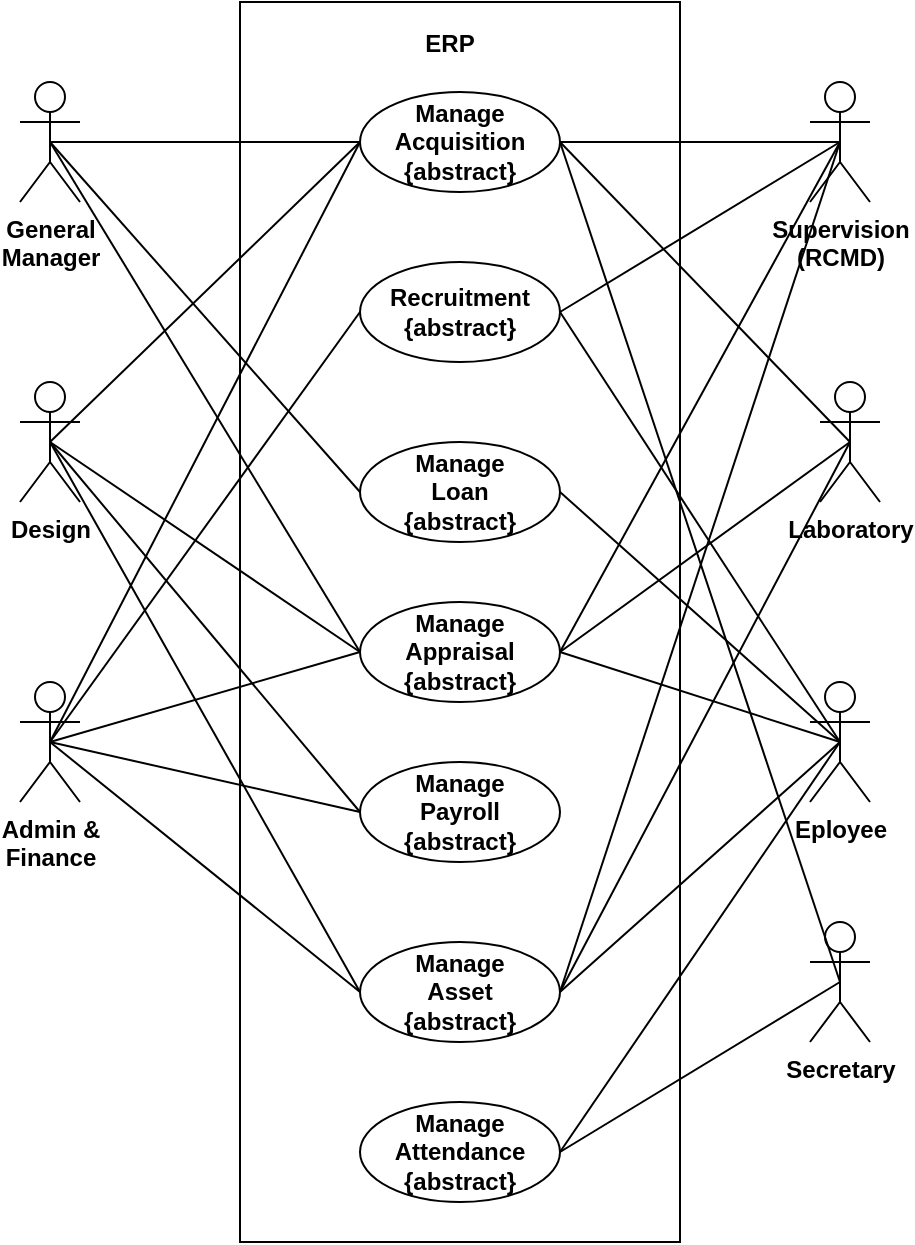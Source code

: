 <mxfile version="18.0.6" type="device"><diagram id="h_L4HqCJKk6Ls7-4gaOm" name="Page-1"><mxGraphModel dx="1422" dy="5264" grid="1" gridSize="10" guides="1" tooltips="1" connect="1" arrows="1" fold="1" page="1" pageScale="1" pageWidth="850" pageHeight="1100" math="0" shadow="0"><root><mxCell id="0"/><mxCell id="1" parent="0"/><mxCell id="c40noUVdhxM0cP05S7zr-11" value="" style="rounded=0;whiteSpace=wrap;html=1;" parent="1" vertex="1"><mxGeometry x="320" y="-4150" width="220" height="620" as="geometry"/></mxCell><mxCell id="c40noUVdhxM0cP05S7zr-12" value="ERP" style="text;html=1;strokeColor=none;fillColor=none;align=center;verticalAlign=middle;whiteSpace=wrap;rounded=0;fontStyle=1" parent="1" vertex="1"><mxGeometry x="350" y="-4140" width="150" height="21" as="geometry"/></mxCell><mxCell id="c40noUVdhxM0cP05S7zr-13" style="edgeStyle=none;orthogonalLoop=1;jettySize=auto;html=1;exitX=0.5;exitY=0.5;exitDx=0;exitDy=0;exitPerimeter=0;entryX=0;entryY=0.5;entryDx=0;entryDy=0;endArrow=none;" parent="1" source="c40noUVdhxM0cP05S7zr-14" target="c40noUVdhxM0cP05S7zr-19" edge="1"><mxGeometry relative="1" as="geometry"/></mxCell><mxCell id="c40noUVdhxM0cP05S7zr-14" value="General&lt;br&gt;Manager" style="shape=umlActor;verticalLabelPosition=bottom;labelBackgroundColor=#ffffff;verticalAlign=top;html=1;outlineConnect=0;fontStyle=1" parent="1" vertex="1"><mxGeometry x="210" y="-4110" width="30" height="60" as="geometry"/></mxCell><mxCell id="c40noUVdhxM0cP05S7zr-19" value="Manage Acquisition&lt;br&gt;{abstract}" style="ellipse;whiteSpace=wrap;html=1;fontStyle=1;labelBackgroundColor=none;labelBorderColor=none;" parent="1" vertex="1"><mxGeometry x="380" y="-4105" width="100" height="50" as="geometry"/></mxCell><mxCell id="c40noUVdhxM0cP05S7zr-22" value="Supervision&lt;br&gt;(RCMD)" style="shape=umlActor;verticalLabelPosition=bottom;labelBackgroundColor=#ffffff;verticalAlign=top;html=1;outlineConnect=0;fontStyle=1" parent="1" vertex="1"><mxGeometry x="605" y="-4110" width="30" height="60" as="geometry"/></mxCell><mxCell id="c40noUVdhxM0cP05S7zr-24" value="Design&lt;br&gt;" style="shape=umlActor;verticalLabelPosition=bottom;labelBackgroundColor=#ffffff;verticalAlign=top;html=1;outlineConnect=0;fontStyle=1" parent="1" vertex="1"><mxGeometry x="210" y="-3960" width="30" height="60" as="geometry"/></mxCell><mxCell id="c40noUVdhxM0cP05S7zr-28" value="Laboratory" style="shape=umlActor;verticalLabelPosition=bottom;labelBackgroundColor=#ffffff;verticalAlign=top;html=1;outlineConnect=0;fontStyle=1" parent="1" vertex="1"><mxGeometry x="610" y="-3960" width="30" height="60" as="geometry"/></mxCell><mxCell id="c40noUVdhxM0cP05S7zr-29" style="edgeStyle=none;orthogonalLoop=1;jettySize=auto;html=1;exitX=0.5;exitY=0.5;exitDx=0;exitDy=0;exitPerimeter=0;endArrow=none;entryX=0;entryY=0.5;entryDx=0;entryDy=0;" parent="1" source="c40noUVdhxM0cP05S7zr-24" target="c40noUVdhxM0cP05S7zr-19" edge="1"><mxGeometry relative="1" as="geometry"><mxPoint x="225" y="-3929" as="sourcePoint"/><mxPoint x="370" y="-4069" as="targetPoint"/></mxGeometry></mxCell><mxCell id="c40noUVdhxM0cP05S7zr-30" style="edgeStyle=none;orthogonalLoop=1;jettySize=auto;html=1;exitX=0.5;exitY=0.5;exitDx=0;exitDy=0;exitPerimeter=0;endArrow=none;entryX=1;entryY=0.5;entryDx=0;entryDy=0;" parent="1" source="c40noUVdhxM0cP05S7zr-28" target="c40noUVdhxM0cP05S7zr-19" edge="1"><mxGeometry relative="1" as="geometry"><mxPoint x="225" y="-3799" as="sourcePoint"/><mxPoint x="380" y="-4064" as="targetPoint"/></mxGeometry></mxCell><mxCell id="c40noUVdhxM0cP05S7zr-32" value="Admin &amp;amp;&lt;br&gt;Finance" style="shape=umlActor;verticalLabelPosition=bottom;labelBackgroundColor=#ffffff;verticalAlign=top;html=1;outlineConnect=0;fontStyle=1" parent="1" vertex="1"><mxGeometry x="210" y="-3810" width="30" height="60" as="geometry"/></mxCell><mxCell id="c40noUVdhxM0cP05S7zr-33" style="edgeStyle=none;orthogonalLoop=1;jettySize=auto;html=1;exitX=0.5;exitY=0.5;exitDx=0;exitDy=0;exitPerimeter=0;endArrow=none;entryX=0;entryY=0.5;entryDx=0;entryDy=0;" parent="1" source="c40noUVdhxM0cP05S7zr-32" target="c40noUVdhxM0cP05S7zr-19" edge="1"><mxGeometry relative="1" as="geometry"><mxPoint x="225" y="-3679" as="sourcePoint"/><mxPoint x="380" y="-4064" as="targetPoint"/><Array as="points"/></mxGeometry></mxCell><mxCell id="c40noUVdhxM0cP05S7zr-39" style="edgeStyle=none;orthogonalLoop=1;jettySize=auto;html=1;exitX=0.5;exitY=0.5;exitDx=0;exitDy=0;exitPerimeter=0;endArrow=none;entryX=1;entryY=0.5;entryDx=0;entryDy=0;" parent="1" source="c40noUVdhxM0cP05S7zr-22" target="c40noUVdhxM0cP05S7zr-19" edge="1"><mxGeometry relative="1" as="geometry"><mxPoint x="235" y="-3920" as="sourcePoint"/><mxPoint x="390" y="-4070" as="targetPoint"/></mxGeometry></mxCell><mxCell id="c40noUVdhxM0cP05S7zr-40" value="Recruitment&lt;br&gt;{abstract}" style="ellipse;whiteSpace=wrap;html=1;fontStyle=1;labelBackgroundColor=none;labelBorderColor=none;" parent="1" vertex="1"><mxGeometry x="380" y="-4020" width="100" height="50" as="geometry"/></mxCell><mxCell id="c40noUVdhxM0cP05S7zr-41" style="edgeStyle=none;orthogonalLoop=1;jettySize=auto;html=1;exitX=0.5;exitY=0.5;exitDx=0;exitDy=0;exitPerimeter=0;endArrow=none;entryX=0;entryY=0.5;entryDx=0;entryDy=0;" parent="1" source="c40noUVdhxM0cP05S7zr-32" target="c40noUVdhxM0cP05S7zr-40" edge="1"><mxGeometry relative="1" as="geometry"><mxPoint x="235" y="-3770" as="sourcePoint"/><mxPoint x="390" y="-4070" as="targetPoint"/><Array as="points"/></mxGeometry></mxCell><mxCell id="c40noUVdhxM0cP05S7zr-42" value="Eployee" style="shape=umlActor;verticalLabelPosition=bottom;labelBackgroundColor=#ffffff;verticalAlign=top;html=1;outlineConnect=0;fontStyle=1" parent="1" vertex="1"><mxGeometry x="605" y="-3810" width="30" height="60" as="geometry"/></mxCell><mxCell id="c40noUVdhxM0cP05S7zr-43" style="edgeStyle=none;orthogonalLoop=1;jettySize=auto;html=1;exitX=0.5;exitY=0.5;exitDx=0;exitDy=0;exitPerimeter=0;endArrow=none;entryX=1;entryY=0.5;entryDx=0;entryDy=0;" parent="1" source="c40noUVdhxM0cP05S7zr-42" target="c40noUVdhxM0cP05S7zr-40" edge="1"><mxGeometry relative="1" as="geometry"><mxPoint x="235" y="-3770" as="sourcePoint"/><mxPoint x="390" y="-3985" as="targetPoint"/><Array as="points"/></mxGeometry></mxCell><mxCell id="c40noUVdhxM0cP05S7zr-44" style="edgeStyle=none;orthogonalLoop=1;jettySize=auto;html=1;exitX=0.5;exitY=0.5;exitDx=0;exitDy=0;exitPerimeter=0;endArrow=none;entryX=1;entryY=0.5;entryDx=0;entryDy=0;" parent="1" source="c40noUVdhxM0cP05S7zr-22" target="c40noUVdhxM0cP05S7zr-40" edge="1"><mxGeometry relative="1" as="geometry"><mxPoint x="630" y="-3770" as="sourcePoint"/><mxPoint x="490" y="-3985" as="targetPoint"/><Array as="points"/></mxGeometry></mxCell><mxCell id="vxfHN0t_cT2JQY1886go-1" value="Manage&lt;br&gt;Loan&lt;br&gt;{abstract}" style="ellipse;whiteSpace=wrap;html=1;fontStyle=1;labelBackgroundColor=none;labelBorderColor=none;" vertex="1" parent="1"><mxGeometry x="380" y="-3930" width="100" height="50" as="geometry"/></mxCell><mxCell id="vxfHN0t_cT2JQY1886go-2" style="edgeStyle=none;orthogonalLoop=1;jettySize=auto;html=1;exitX=0.5;exitY=0.5;exitDx=0;exitDy=0;exitPerimeter=0;endArrow=none;entryX=1;entryY=0.5;entryDx=0;entryDy=0;" edge="1" parent="1" source="c40noUVdhxM0cP05S7zr-42" target="vxfHN0t_cT2JQY1886go-1"><mxGeometry relative="1" as="geometry"><mxPoint x="630" y="-3770" as="sourcePoint"/><mxPoint x="490" y="-3985" as="targetPoint"/><Array as="points"/></mxGeometry></mxCell><mxCell id="vxfHN0t_cT2JQY1886go-3" style="edgeStyle=none;orthogonalLoop=1;jettySize=auto;html=1;exitX=0.5;exitY=0.5;exitDx=0;exitDy=0;exitPerimeter=0;entryX=0;entryY=0.5;entryDx=0;entryDy=0;endArrow=none;" edge="1" parent="1" source="c40noUVdhxM0cP05S7zr-14" target="vxfHN0t_cT2JQY1886go-1"><mxGeometry relative="1" as="geometry"><mxPoint x="235" y="-4070" as="sourcePoint"/><mxPoint x="390" y="-4070" as="targetPoint"/></mxGeometry></mxCell><mxCell id="vxfHN0t_cT2JQY1886go-4" value="Manage&lt;br&gt;Payroll&lt;br&gt;{abstract}" style="ellipse;whiteSpace=wrap;html=1;fontStyle=1;labelBackgroundColor=none;labelBorderColor=none;" vertex="1" parent="1"><mxGeometry x="380" y="-3770" width="100" height="50" as="geometry"/></mxCell><mxCell id="vxfHN0t_cT2JQY1886go-5" style="edgeStyle=none;orthogonalLoop=1;jettySize=auto;html=1;exitX=0.5;exitY=0.5;exitDx=0;exitDy=0;exitPerimeter=0;endArrow=none;entryX=0;entryY=0.5;entryDx=0;entryDy=0;" edge="1" parent="1" source="c40noUVdhxM0cP05S7zr-32" target="vxfHN0t_cT2JQY1886go-4"><mxGeometry relative="1" as="geometry"><mxPoint x="235" y="-3770" as="sourcePoint"/><mxPoint x="390" y="-3985" as="targetPoint"/><Array as="points"/></mxGeometry></mxCell><mxCell id="vxfHN0t_cT2JQY1886go-6" style="edgeStyle=none;orthogonalLoop=1;jettySize=auto;html=1;exitX=0.5;exitY=0.5;exitDx=0;exitDy=0;exitPerimeter=0;entryX=0;entryY=0.5;entryDx=0;entryDy=0;endArrow=none;" edge="1" parent="1" source="c40noUVdhxM0cP05S7zr-24" target="vxfHN0t_cT2JQY1886go-4"><mxGeometry relative="1" as="geometry"><mxPoint x="235" y="-4070" as="sourcePoint"/><mxPoint x="390" y="-3895" as="targetPoint"/></mxGeometry></mxCell><mxCell id="vxfHN0t_cT2JQY1886go-7" value="Manage&lt;br&gt;Asset&lt;br&gt;{abstract}" style="ellipse;whiteSpace=wrap;html=1;fontStyle=1;labelBackgroundColor=none;labelBorderColor=none;" vertex="1" parent="1"><mxGeometry x="380" y="-3680" width="100" height="50" as="geometry"/></mxCell><mxCell id="vxfHN0t_cT2JQY1886go-10" style="edgeStyle=none;orthogonalLoop=1;jettySize=auto;html=1;exitX=0.5;exitY=0.5;exitDx=0;exitDy=0;exitPerimeter=0;entryX=0;entryY=0.5;entryDx=0;entryDy=0;endArrow=none;" edge="1" parent="1" source="c40noUVdhxM0cP05S7zr-24" target="vxfHN0t_cT2JQY1886go-7"><mxGeometry relative="1" as="geometry"><mxPoint x="235" y="-3920" as="sourcePoint"/><mxPoint x="390" y="-3805" as="targetPoint"/></mxGeometry></mxCell><mxCell id="vxfHN0t_cT2JQY1886go-11" style="edgeStyle=none;orthogonalLoop=1;jettySize=auto;html=1;exitX=0.5;exitY=0.5;exitDx=0;exitDy=0;exitPerimeter=0;endArrow=none;entryX=0;entryY=0.5;entryDx=0;entryDy=0;" edge="1" parent="1" source="c40noUVdhxM0cP05S7zr-32" target="vxfHN0t_cT2JQY1886go-7"><mxGeometry relative="1" as="geometry"><mxPoint x="235" y="-3920" as="sourcePoint"/><mxPoint x="270" y="-3620" as="targetPoint"/></mxGeometry></mxCell><mxCell id="vxfHN0t_cT2JQY1886go-12" style="edgeStyle=none;orthogonalLoop=1;jettySize=auto;html=1;endArrow=none;entryX=1;entryY=0.5;entryDx=0;entryDy=0;exitX=0.5;exitY=0.5;exitDx=0;exitDy=0;exitPerimeter=0;" edge="1" parent="1" source="c40noUVdhxM0cP05S7zr-22" target="vxfHN0t_cT2JQY1886go-7"><mxGeometry relative="1" as="geometry"><mxPoint x="660" y="-4080" as="sourcePoint"/><mxPoint x="490" y="-3985" as="targetPoint"/><Array as="points"/></mxGeometry></mxCell><mxCell id="vxfHN0t_cT2JQY1886go-13" style="edgeStyle=none;orthogonalLoop=1;jettySize=auto;html=1;endArrow=none;entryX=1;entryY=0.5;entryDx=0;entryDy=0;exitX=0.5;exitY=0.5;exitDx=0;exitDy=0;exitPerimeter=0;" edge="1" parent="1" source="c40noUVdhxM0cP05S7zr-28" target="vxfHN0t_cT2JQY1886go-7"><mxGeometry relative="1" as="geometry"><mxPoint x="630" y="-4070" as="sourcePoint"/><mxPoint x="490" y="-3715" as="targetPoint"/><Array as="points"/></mxGeometry></mxCell><mxCell id="vxfHN0t_cT2JQY1886go-14" style="edgeStyle=none;orthogonalLoop=1;jettySize=auto;html=1;endArrow=none;entryX=1;entryY=0.5;entryDx=0;entryDy=0;exitX=0.5;exitY=0.5;exitDx=0;exitDy=0;exitPerimeter=0;" edge="1" parent="1" source="c40noUVdhxM0cP05S7zr-42" target="vxfHN0t_cT2JQY1886go-7"><mxGeometry relative="1" as="geometry"><mxPoint x="635" y="-3920" as="sourcePoint"/><mxPoint x="490" y="-3715" as="targetPoint"/><Array as="points"/></mxGeometry></mxCell><mxCell id="vxfHN0t_cT2JQY1886go-15" value="Manage&lt;br&gt;Attendance&lt;br&gt;{abstract}" style="ellipse;whiteSpace=wrap;html=1;fontStyle=1;labelBackgroundColor=none;labelBorderColor=none;" vertex="1" parent="1"><mxGeometry x="380" y="-3600" width="100" height="50" as="geometry"/></mxCell><mxCell id="vxfHN0t_cT2JQY1886go-16" value="Secretary" style="shape=umlActor;verticalLabelPosition=bottom;labelBackgroundColor=#ffffff;verticalAlign=top;html=1;outlineConnect=0;fontStyle=1" vertex="1" parent="1"><mxGeometry x="605" y="-3690" width="30" height="60" as="geometry"/></mxCell><mxCell id="vxfHN0t_cT2JQY1886go-17" value="Manage&lt;br&gt;Appraisal&lt;br&gt;{abstract}" style="ellipse;whiteSpace=wrap;html=1;fontStyle=1;labelBackgroundColor=none;labelBorderColor=none;" vertex="1" parent="1"><mxGeometry x="380" y="-3850" width="100" height="50" as="geometry"/></mxCell><mxCell id="vxfHN0t_cT2JQY1886go-18" style="edgeStyle=none;orthogonalLoop=1;jettySize=auto;html=1;endArrow=none;entryX=1;entryY=0.5;entryDx=0;entryDy=0;exitX=0.5;exitY=0.5;exitDx=0;exitDy=0;exitPerimeter=0;" edge="1" parent="1" source="c40noUVdhxM0cP05S7zr-42" target="vxfHN0t_cT2JQY1886go-15"><mxGeometry relative="1" as="geometry"><mxPoint x="630" y="-3770" as="sourcePoint"/><mxPoint x="490" y="-3715" as="targetPoint"/><Array as="points"/></mxGeometry></mxCell><mxCell id="vxfHN0t_cT2JQY1886go-19" style="edgeStyle=none;orthogonalLoop=1;jettySize=auto;html=1;endArrow=none;entryX=1;entryY=0.5;entryDx=0;entryDy=0;exitX=0.5;exitY=0.5;exitDx=0;exitDy=0;exitPerimeter=0;" edge="1" parent="1" source="vxfHN0t_cT2JQY1886go-16" target="vxfHN0t_cT2JQY1886go-15"><mxGeometry relative="1" as="geometry"><mxPoint x="630" y="-3770" as="sourcePoint"/><mxPoint x="490" y="-3625" as="targetPoint"/><Array as="points"/></mxGeometry></mxCell><mxCell id="vxfHN0t_cT2JQY1886go-20" style="edgeStyle=none;orthogonalLoop=1;jettySize=auto;html=1;endArrow=none;entryX=1;entryY=0.5;entryDx=0;entryDy=0;exitX=0.5;exitY=0.5;exitDx=0;exitDy=0;exitPerimeter=0;" edge="1" parent="1" source="vxfHN0t_cT2JQY1886go-16" target="c40noUVdhxM0cP05S7zr-19"><mxGeometry relative="1" as="geometry"><mxPoint x="630" y="-3650" as="sourcePoint"/><mxPoint x="490" y="-3625" as="targetPoint"/><Array as="points"/></mxGeometry></mxCell><mxCell id="vxfHN0t_cT2JQY1886go-21" style="edgeStyle=none;orthogonalLoop=1;jettySize=auto;html=1;exitX=0.5;exitY=0.5;exitDx=0;exitDy=0;exitPerimeter=0;entryX=0;entryY=0.5;entryDx=0;entryDy=0;endArrow=none;" edge="1" parent="1" source="c40noUVdhxM0cP05S7zr-14" target="vxfHN0t_cT2JQY1886go-17"><mxGeometry relative="1" as="geometry"><mxPoint x="235" y="-4070" as="sourcePoint"/><mxPoint x="390" y="-3895" as="targetPoint"/></mxGeometry></mxCell><mxCell id="vxfHN0t_cT2JQY1886go-22" style="edgeStyle=none;orthogonalLoop=1;jettySize=auto;html=1;exitX=0.5;exitY=0.5;exitDx=0;exitDy=0;exitPerimeter=0;entryX=0;entryY=0.5;entryDx=0;entryDy=0;endArrow=none;" edge="1" parent="1" source="c40noUVdhxM0cP05S7zr-24" target="vxfHN0t_cT2JQY1886go-17"><mxGeometry relative="1" as="geometry"><mxPoint x="235" y="-4070" as="sourcePoint"/><mxPoint x="390" y="-3535" as="targetPoint"/></mxGeometry></mxCell><mxCell id="vxfHN0t_cT2JQY1886go-23" style="edgeStyle=none;orthogonalLoop=1;jettySize=auto;html=1;exitX=0.5;exitY=0.5;exitDx=0;exitDy=0;exitPerimeter=0;entryX=0;entryY=0.5;entryDx=0;entryDy=0;endArrow=none;" edge="1" parent="1" source="c40noUVdhxM0cP05S7zr-32" target="vxfHN0t_cT2JQY1886go-17"><mxGeometry relative="1" as="geometry"><mxPoint x="235" y="-3920" as="sourcePoint"/><mxPoint x="390" y="-3535" as="targetPoint"/></mxGeometry></mxCell><mxCell id="vxfHN0t_cT2JQY1886go-24" style="edgeStyle=none;orthogonalLoop=1;jettySize=auto;html=1;endArrow=none;entryX=1;entryY=0.5;entryDx=0;entryDy=0;exitX=0.5;exitY=0.5;exitDx=0;exitDy=0;exitPerimeter=0;" edge="1" parent="1" source="c40noUVdhxM0cP05S7zr-22" target="vxfHN0t_cT2JQY1886go-17"><mxGeometry relative="1" as="geometry"><mxPoint x="630" y="-4070" as="sourcePoint"/><mxPoint x="490" y="-3715" as="targetPoint"/><Array as="points"/></mxGeometry></mxCell><mxCell id="vxfHN0t_cT2JQY1886go-25" style="edgeStyle=none;orthogonalLoop=1;jettySize=auto;html=1;endArrow=none;entryX=1;entryY=0.5;entryDx=0;entryDy=0;exitX=0.5;exitY=0.5;exitDx=0;exitDy=0;exitPerimeter=0;" edge="1" parent="1" source="c40noUVdhxM0cP05S7zr-28" target="vxfHN0t_cT2JQY1886go-17"><mxGeometry relative="1" as="geometry"><mxPoint x="630" y="-4070" as="sourcePoint"/><mxPoint x="490" y="-3815" as="targetPoint"/><Array as="points"/></mxGeometry></mxCell><mxCell id="vxfHN0t_cT2JQY1886go-26" style="edgeStyle=none;orthogonalLoop=1;jettySize=auto;html=1;endArrow=none;entryX=1;entryY=0.5;entryDx=0;entryDy=0;exitX=0.5;exitY=0.5;exitDx=0;exitDy=0;exitPerimeter=0;" edge="1" parent="1" source="c40noUVdhxM0cP05S7zr-42" target="vxfHN0t_cT2JQY1886go-17"><mxGeometry relative="1" as="geometry"><mxPoint x="635" y="-3920" as="sourcePoint"/><mxPoint x="490" y="-3815" as="targetPoint"/><Array as="points"/></mxGeometry></mxCell></root></mxGraphModel></diagram></mxfile>